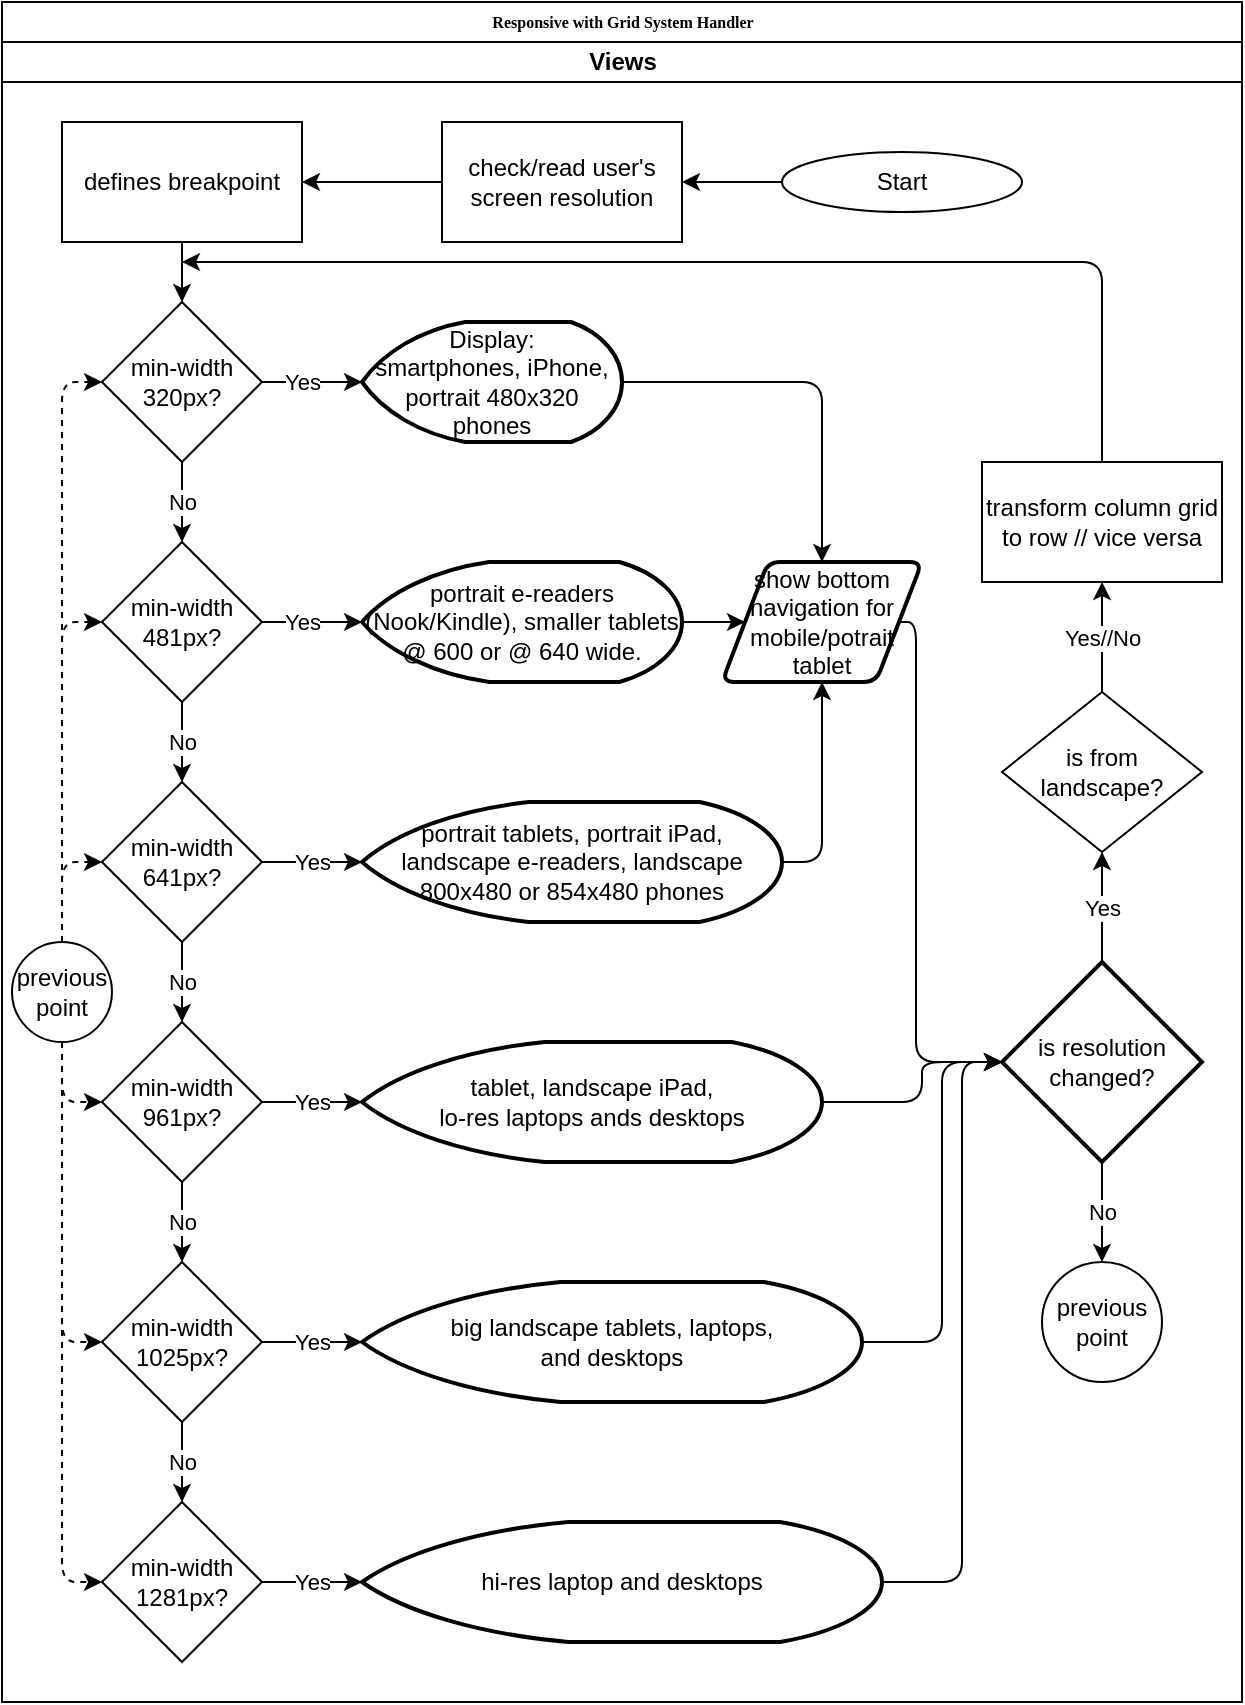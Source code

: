 <mxfile version="13.7.9" type="github">
  <diagram name="Page-1" id="74e2e168-ea6b-b213-b513-2b3c1d86103e">
    <mxGraphModel dx="1123" dy="603" grid="1" gridSize="10" guides="1" tooltips="1" connect="1" arrows="1" fold="1" page="1" pageScale="1" pageWidth="1100" pageHeight="850" background="#ffffff" math="0" shadow="0">
      <root>
        <mxCell id="0" />
        <mxCell id="1" parent="0" />
        <mxCell id="77e6c97f196da883-1" value="Responsive with Grid System Handler" style="swimlane;html=1;childLayout=stackLayout;startSize=20;rounded=0;shadow=0;labelBackgroundColor=none;strokeWidth=1;fontFamily=Verdana;fontSize=8;align=center;" parent="1" vertex="1">
          <mxGeometry x="70" y="40" width="620" height="850" as="geometry" />
        </mxCell>
        <mxCell id="77e6c97f196da883-2" value="Views" style="swimlane;html=1;startSize=20;" parent="77e6c97f196da883-1" vertex="1">
          <mxGeometry y="20" width="620" height="830" as="geometry" />
        </mxCell>
        <mxCell id="3Anv8mbUf183bVFwrVZ4-33" value="Yes" style="edgeStyle=orthogonalEdgeStyle;rounded=1;orthogonalLoop=1;jettySize=auto;html=1;entryX=0;entryY=0.5;entryDx=0;entryDy=0;entryPerimeter=0;" edge="1" parent="77e6c97f196da883-2" source="3Anv8mbUf183bVFwrVZ4-17" target="3Anv8mbUf183bVFwrVZ4-31">
          <mxGeometry relative="1" as="geometry" />
        </mxCell>
        <mxCell id="3Anv8mbUf183bVFwrVZ4-20" value="No" style="edgeStyle=orthogonalEdgeStyle;rounded=0;orthogonalLoop=1;jettySize=auto;html=1;entryX=0.5;entryY=0;entryDx=0;entryDy=0;" edge="1" parent="77e6c97f196da883-2" source="3Anv8mbUf183bVFwrVZ4-17" target="3Anv8mbUf183bVFwrVZ4-18">
          <mxGeometry relative="1" as="geometry" />
        </mxCell>
        <mxCell id="3Anv8mbUf183bVFwrVZ4-12" value="No" style="edgeStyle=orthogonalEdgeStyle;rounded=0;orthogonalLoop=1;jettySize=auto;html=1;" edge="1" parent="77e6c97f196da883-2" source="3Anv8mbUf183bVFwrVZ4-9" target="3Anv8mbUf183bVFwrVZ4-11">
          <mxGeometry relative="1" as="geometry" />
        </mxCell>
        <mxCell id="3Anv8mbUf183bVFwrVZ4-14" value="No" style="edgeStyle=orthogonalEdgeStyle;rounded=0;orthogonalLoop=1;jettySize=auto;html=1;" edge="1" parent="77e6c97f196da883-2" source="3Anv8mbUf183bVFwrVZ4-11" target="3Anv8mbUf183bVFwrVZ4-13">
          <mxGeometry relative="1" as="geometry" />
        </mxCell>
        <mxCell id="3Anv8mbUf183bVFwrVZ4-16" value="No" style="edgeStyle=orthogonalEdgeStyle;rounded=0;orthogonalLoop=1;jettySize=auto;html=1;" edge="1" parent="77e6c97f196da883-2" source="3Anv8mbUf183bVFwrVZ4-13" target="3Anv8mbUf183bVFwrVZ4-15">
          <mxGeometry relative="1" as="geometry" />
        </mxCell>
        <mxCell id="3Anv8mbUf183bVFwrVZ4-19" value="No" style="edgeStyle=orthogonalEdgeStyle;rounded=0;orthogonalLoop=1;jettySize=auto;html=1;entryX=0.5;entryY=0;entryDx=0;entryDy=0;" edge="1" parent="77e6c97f196da883-2" source="3Anv8mbUf183bVFwrVZ4-15" target="3Anv8mbUf183bVFwrVZ4-17">
          <mxGeometry relative="1" as="geometry" />
        </mxCell>
        <mxCell id="3Anv8mbUf183bVFwrVZ4-22" value="Yes" style="edgeStyle=orthogonalEdgeStyle;rounded=1;orthogonalLoop=1;jettySize=auto;html=1;entryX=0;entryY=0.5;entryDx=0;entryDy=0;entryPerimeter=0;" edge="1" parent="77e6c97f196da883-2" source="3Anv8mbUf183bVFwrVZ4-9" target="3Anv8mbUf183bVFwrVZ4-21">
          <mxGeometry x="-0.2" relative="1" as="geometry">
            <mxPoint as="offset" />
          </mxGeometry>
        </mxCell>
        <mxCell id="3Anv8mbUf183bVFwrVZ4-36" value="Yes" style="edgeStyle=orthogonalEdgeStyle;rounded=1;orthogonalLoop=1;jettySize=auto;html=1;entryX=0;entryY=0.5;entryDx=0;entryDy=0;entryPerimeter=0;" edge="1" parent="77e6c97f196da883-2" source="3Anv8mbUf183bVFwrVZ4-18" target="3Anv8mbUf183bVFwrVZ4-34">
          <mxGeometry relative="1" as="geometry" />
        </mxCell>
        <mxCell id="3Anv8mbUf183bVFwrVZ4-23" value="Yes" style="edgeStyle=orthogonalEdgeStyle;rounded=1;orthogonalLoop=1;jettySize=auto;html=1;entryX=0;entryY=0.5;entryDx=0;entryDy=0;entryPerimeter=0;exitX=1;exitY=0.5;exitDx=0;exitDy=0;" edge="1" parent="77e6c97f196da883-2" target="3Anv8mbUf183bVFwrVZ4-24" source="3Anv8mbUf183bVFwrVZ4-11">
          <mxGeometry x="-0.2" relative="1" as="geometry">
            <mxPoint x="130" y="290.0" as="sourcePoint" />
            <mxPoint as="offset" />
          </mxGeometry>
        </mxCell>
        <mxCell id="3Anv8mbUf183bVFwrVZ4-27" value="Yes" style="edgeStyle=orthogonalEdgeStyle;rounded=1;orthogonalLoop=1;jettySize=auto;html=1;entryX=0;entryY=0.5;entryDx=0;entryDy=0;entryPerimeter=0;" edge="1" parent="77e6c97f196da883-2" source="3Anv8mbUf183bVFwrVZ4-13" target="3Anv8mbUf183bVFwrVZ4-25">
          <mxGeometry relative="1" as="geometry" />
        </mxCell>
        <mxCell id="3Anv8mbUf183bVFwrVZ4-30" value="Yes" style="edgeStyle=orthogonalEdgeStyle;rounded=1;orthogonalLoop=1;jettySize=auto;html=1;entryX=0;entryY=0.5;entryDx=0;entryDy=0;entryPerimeter=0;" edge="1" parent="77e6c97f196da883-2" source="3Anv8mbUf183bVFwrVZ4-15" target="3Anv8mbUf183bVFwrVZ4-28">
          <mxGeometry relative="1" as="geometry" />
        </mxCell>
        <mxCell id="3Anv8mbUf183bVFwrVZ4-43" style="edgeStyle=orthogonalEdgeStyle;rounded=1;orthogonalLoop=1;jettySize=auto;html=1;entryX=0;entryY=0.5;entryDx=0;entryDy=0;entryPerimeter=0;" edge="1" parent="77e6c97f196da883-2" source="3Anv8mbUf183bVFwrVZ4-34" target="3Anv8mbUf183bVFwrVZ4-37">
          <mxGeometry relative="1" as="geometry">
            <Array as="points">
              <mxPoint x="480" y="770" />
              <mxPoint x="480" y="510" />
            </Array>
          </mxGeometry>
        </mxCell>
        <mxCell id="3Anv8mbUf183bVFwrVZ4-50" style="edgeStyle=orthogonalEdgeStyle;rounded=1;orthogonalLoop=1;jettySize=auto;html=1;entryX=0;entryY=0.5;entryDx=0;entryDy=0;dashed=1;" edge="1" parent="77e6c97f196da883-2" source="3Anv8mbUf183bVFwrVZ4-49" target="3Anv8mbUf183bVFwrVZ4-9">
          <mxGeometry relative="1" as="geometry" />
        </mxCell>
        <mxCell id="3Anv8mbUf183bVFwrVZ4-51" style="edgeStyle=orthogonalEdgeStyle;rounded=1;orthogonalLoop=1;jettySize=auto;html=1;entryX=0;entryY=0.5;entryDx=0;entryDy=0;dashed=1;" edge="1" parent="77e6c97f196da883-2" source="3Anv8mbUf183bVFwrVZ4-49" target="3Anv8mbUf183bVFwrVZ4-11">
          <mxGeometry relative="1" as="geometry" />
        </mxCell>
        <mxCell id="3Anv8mbUf183bVFwrVZ4-52" style="edgeStyle=orthogonalEdgeStyle;rounded=1;orthogonalLoop=1;jettySize=auto;html=1;entryX=0;entryY=0.5;entryDx=0;entryDy=0;dashed=1;" edge="1" parent="77e6c97f196da883-2" source="3Anv8mbUf183bVFwrVZ4-49" target="3Anv8mbUf183bVFwrVZ4-13">
          <mxGeometry relative="1" as="geometry" />
        </mxCell>
        <mxCell id="3Anv8mbUf183bVFwrVZ4-53" style="edgeStyle=orthogonalEdgeStyle;rounded=1;orthogonalLoop=1;jettySize=auto;html=1;entryX=0.5;entryY=1;entryDx=0;entryDy=0;dashed=1;" edge="1" parent="77e6c97f196da883-2" source="3Anv8mbUf183bVFwrVZ4-49" target="3Anv8mbUf183bVFwrVZ4-15">
          <mxGeometry relative="1" as="geometry" />
        </mxCell>
        <mxCell id="3Anv8mbUf183bVFwrVZ4-54" style="edgeStyle=orthogonalEdgeStyle;rounded=1;orthogonalLoop=1;jettySize=auto;html=1;entryX=0;entryY=0.5;entryDx=0;entryDy=0;dashed=1;" edge="1" parent="77e6c97f196da883-2" source="3Anv8mbUf183bVFwrVZ4-49" target="3Anv8mbUf183bVFwrVZ4-17">
          <mxGeometry relative="1" as="geometry" />
        </mxCell>
        <mxCell id="3Anv8mbUf183bVFwrVZ4-55" style="edgeStyle=orthogonalEdgeStyle;rounded=1;orthogonalLoop=1;jettySize=auto;html=1;entryX=0;entryY=0.5;entryDx=0;entryDy=0;dashed=1;" edge="1" parent="77e6c97f196da883-2" source="3Anv8mbUf183bVFwrVZ4-49" target="3Anv8mbUf183bVFwrVZ4-18">
          <mxGeometry relative="1" as="geometry" />
        </mxCell>
        <mxCell id="3Anv8mbUf183bVFwrVZ4-49" value="previous point" style="ellipse;whiteSpace=wrap;html=1;aspect=fixed;" vertex="1" parent="77e6c97f196da883-2">
          <mxGeometry x="5" y="450" width="50" height="50" as="geometry" />
        </mxCell>
        <mxCell id="3Anv8mbUf183bVFwrVZ4-34" value="hi-res laptop and desktops" style="strokeWidth=2;html=1;shape=mxgraph.flowchart.display;whiteSpace=wrap;" vertex="1" parent="77e6c97f196da883-2">
          <mxGeometry x="180" y="740" width="260" height="60" as="geometry" />
        </mxCell>
        <mxCell id="3Anv8mbUf183bVFwrVZ4-42" style="edgeStyle=orthogonalEdgeStyle;rounded=1;orthogonalLoop=1;jettySize=auto;html=1;entryX=0;entryY=0.5;entryDx=0;entryDy=0;entryPerimeter=0;" edge="1" parent="77e6c97f196da883-2" source="3Anv8mbUf183bVFwrVZ4-31" target="3Anv8mbUf183bVFwrVZ4-37">
          <mxGeometry relative="1" as="geometry">
            <Array as="points">
              <mxPoint x="470" y="650" />
              <mxPoint x="470" y="510" />
            </Array>
          </mxGeometry>
        </mxCell>
        <mxCell id="3Anv8mbUf183bVFwrVZ4-31" value="big landscape tablets, laptops, &lt;br&gt;and desktops" style="strokeWidth=2;html=1;shape=mxgraph.flowchart.display;whiteSpace=wrap;" vertex="1" parent="77e6c97f196da883-2">
          <mxGeometry x="180" y="620" width="250" height="60" as="geometry" />
        </mxCell>
        <mxCell id="3Anv8mbUf183bVFwrVZ4-40" style="edgeStyle=orthogonalEdgeStyle;rounded=1;orthogonalLoop=1;jettySize=auto;html=1;entryX=0.5;entryY=1;entryDx=0;entryDy=0;" edge="1" parent="77e6c97f196da883-2" source="3Anv8mbUf183bVFwrVZ4-25" target="3Anv8mbUf183bVFwrVZ4-45">
          <mxGeometry relative="1" as="geometry">
            <Array as="points">
              <mxPoint x="410" y="410" />
            </Array>
          </mxGeometry>
        </mxCell>
        <mxCell id="3Anv8mbUf183bVFwrVZ4-25" value="portrait tablets, portrait iPad, landscape e-readers, landscape 800x480 or 854x480 phones" style="strokeWidth=2;html=1;shape=mxgraph.flowchart.display;whiteSpace=wrap;" vertex="1" parent="77e6c97f196da883-2">
          <mxGeometry x="180" y="380" width="210" height="60" as="geometry" />
        </mxCell>
        <mxCell id="3Anv8mbUf183bVFwrVZ4-41" style="edgeStyle=orthogonalEdgeStyle;rounded=1;orthogonalLoop=1;jettySize=auto;html=1;entryX=0;entryY=0.5;entryDx=0;entryDy=0;exitX=1;exitY=0.5;exitDx=0;exitDy=0;exitPerimeter=0;entryPerimeter=0;" edge="1" parent="77e6c97f196da883-2" source="3Anv8mbUf183bVFwrVZ4-28" target="3Anv8mbUf183bVFwrVZ4-37">
          <mxGeometry relative="1" as="geometry">
            <Array as="points">
              <mxPoint x="460" y="530" />
              <mxPoint x="460" y="510" />
            </Array>
          </mxGeometry>
        </mxCell>
        <mxCell id="3Anv8mbUf183bVFwrVZ4-28" value="tablet, landscape iPad, &lt;br&gt;lo-res laptops ands desktops" style="strokeWidth=2;html=1;shape=mxgraph.flowchart.display;whiteSpace=wrap;" vertex="1" parent="77e6c97f196da883-2">
          <mxGeometry x="180" y="500" width="230" height="60" as="geometry" />
        </mxCell>
        <mxCell id="3Anv8mbUf183bVFwrVZ4-39" style="edgeStyle=orthogonalEdgeStyle;rounded=1;orthogonalLoop=1;jettySize=auto;html=1;entryX=0;entryY=0.5;entryDx=0;entryDy=0;entryPerimeter=0;exitX=1;exitY=0.5;exitDx=0;exitDy=0;" edge="1" parent="77e6c97f196da883-2" source="3Anv8mbUf183bVFwrVZ4-45" target="3Anv8mbUf183bVFwrVZ4-37">
          <mxGeometry relative="1" as="geometry">
            <Array as="points">
              <mxPoint x="457" y="290" />
              <mxPoint x="457" y="510" />
            </Array>
          </mxGeometry>
        </mxCell>
        <mxCell id="3Anv8mbUf183bVFwrVZ4-24" value="portrait e-readers (Nook/Kindle), smaller tablets @ 600 or @ 640 wide." style="strokeWidth=2;html=1;shape=mxgraph.flowchart.display;whiteSpace=wrap;" vertex="1" parent="77e6c97f196da883-2">
          <mxGeometry x="180" y="260" width="160" height="60" as="geometry" />
        </mxCell>
        <mxCell id="3Anv8mbUf183bVFwrVZ4-38" style="edgeStyle=orthogonalEdgeStyle;rounded=1;orthogonalLoop=1;jettySize=auto;html=1;entryX=0.5;entryY=0;entryDx=0;entryDy=0;" edge="1" parent="77e6c97f196da883-2" source="3Anv8mbUf183bVFwrVZ4-21" target="3Anv8mbUf183bVFwrVZ4-45">
          <mxGeometry relative="1" as="geometry">
            <Array as="points">
              <mxPoint x="410" y="170" />
            </Array>
          </mxGeometry>
        </mxCell>
        <mxCell id="3Anv8mbUf183bVFwrVZ4-21" value="Display:&lt;br&gt;smartphones, iPhone, portrait 480x320 phones" style="strokeWidth=2;html=1;shape=mxgraph.flowchart.display;whiteSpace=wrap;" vertex="1" parent="77e6c97f196da883-2">
          <mxGeometry x="180" y="140" width="130" height="60" as="geometry" />
        </mxCell>
        <mxCell id="3Anv8mbUf183bVFwrVZ4-18" value="&lt;span&gt;min-width 1281px?&lt;/span&gt;" style="rhombus;whiteSpace=wrap;html=1;" vertex="1" parent="77e6c97f196da883-2">
          <mxGeometry x="50" y="730" width="80" height="80" as="geometry" />
        </mxCell>
        <mxCell id="3Anv8mbUf183bVFwrVZ4-9" value="min-width 320px?" style="rhombus;whiteSpace=wrap;html=1;" vertex="1" parent="77e6c97f196da883-2">
          <mxGeometry x="50" y="130" width="80" height="80" as="geometry" />
        </mxCell>
        <mxCell id="3Anv8mbUf183bVFwrVZ4-11" value="&lt;span&gt;min-width 481px?&lt;/span&gt;" style="rhombus;whiteSpace=wrap;html=1;" vertex="1" parent="77e6c97f196da883-2">
          <mxGeometry x="50" y="250" width="80" height="80" as="geometry" />
        </mxCell>
        <mxCell id="3Anv8mbUf183bVFwrVZ4-13" value="&lt;span&gt;min-width 641px?&lt;/span&gt;" style="rhombus;whiteSpace=wrap;html=1;" vertex="1" parent="77e6c97f196da883-2">
          <mxGeometry x="50" y="370" width="80" height="80" as="geometry" />
        </mxCell>
        <mxCell id="3Anv8mbUf183bVFwrVZ4-15" value="&lt;span&gt;min-width 961px?&lt;/span&gt;" style="rhombus;whiteSpace=wrap;html=1;direction=south;" vertex="1" parent="77e6c97f196da883-2">
          <mxGeometry x="50" y="490" width="80" height="80" as="geometry" />
        </mxCell>
        <mxCell id="3Anv8mbUf183bVFwrVZ4-17" value="&lt;span&gt;min-width 1025px?&lt;/span&gt;" style="rhombus;whiteSpace=wrap;html=1;" vertex="1" parent="77e6c97f196da883-2">
          <mxGeometry x="50" y="610" width="80" height="80" as="geometry" />
        </mxCell>
        <mxCell id="3Anv8mbUf183bVFwrVZ4-3" value="" style="edgeStyle=orthogonalEdgeStyle;rounded=1;orthogonalLoop=1;jettySize=auto;html=1;" edge="1" parent="77e6c97f196da883-2" source="3Anv8mbUf183bVFwrVZ4-1" target="3Anv8mbUf183bVFwrVZ4-2">
          <mxGeometry relative="1" as="geometry" />
        </mxCell>
        <mxCell id="3Anv8mbUf183bVFwrVZ4-5" value="" style="edgeStyle=orthogonalEdgeStyle;rounded=1;orthogonalLoop=1;jettySize=auto;html=1;" edge="1" parent="77e6c97f196da883-2" source="3Anv8mbUf183bVFwrVZ4-2" target="3Anv8mbUf183bVFwrVZ4-4">
          <mxGeometry relative="1" as="geometry" />
        </mxCell>
        <mxCell id="3Anv8mbUf183bVFwrVZ4-10" value="" style="edgeStyle=orthogonalEdgeStyle;rounded=0;orthogonalLoop=1;jettySize=auto;html=1;" edge="1" parent="77e6c97f196da883-2" source="3Anv8mbUf183bVFwrVZ4-4" target="3Anv8mbUf183bVFwrVZ4-9">
          <mxGeometry relative="1" as="geometry" />
        </mxCell>
        <mxCell id="3Anv8mbUf183bVFwrVZ4-4" value="defines breakpoint" style="whiteSpace=wrap;html=1;" vertex="1" parent="77e6c97f196da883-2">
          <mxGeometry x="30" y="40" width="120" height="60" as="geometry" />
        </mxCell>
        <mxCell id="3Anv8mbUf183bVFwrVZ4-2" value="check/read user&#39;s screen resolution" style="whiteSpace=wrap;html=1;" vertex="1" parent="77e6c97f196da883-2">
          <mxGeometry x="220" y="40" width="120" height="60" as="geometry" />
        </mxCell>
        <mxCell id="3Anv8mbUf183bVFwrVZ4-1" value="Start" style="ellipse;whiteSpace=wrap;html=1;" vertex="1" parent="77e6c97f196da883-2">
          <mxGeometry x="390" y="55" width="120" height="30" as="geometry" />
        </mxCell>
        <mxCell id="3Anv8mbUf183bVFwrVZ4-48" value="No" style="edgeStyle=orthogonalEdgeStyle;rounded=1;orthogonalLoop=1;jettySize=auto;html=1;entryX=0.5;entryY=0;entryDx=0;entryDy=0;" edge="1" parent="77e6c97f196da883-2" source="3Anv8mbUf183bVFwrVZ4-37" target="3Anv8mbUf183bVFwrVZ4-47">
          <mxGeometry relative="1" as="geometry" />
        </mxCell>
        <mxCell id="3Anv8mbUf183bVFwrVZ4-56" value="is from landscape?" style="rhombus;whiteSpace=wrap;html=1;" vertex="1" parent="77e6c97f196da883-2">
          <mxGeometry x="500" y="325" width="100" height="80" as="geometry" />
        </mxCell>
        <mxCell id="3Anv8mbUf183bVFwrVZ4-47" value="previous point" style="ellipse;whiteSpace=wrap;html=1;aspect=fixed;" vertex="1" parent="77e6c97f196da883-2">
          <mxGeometry x="520" y="610" width="60" height="60" as="geometry" />
        </mxCell>
        <mxCell id="3Anv8mbUf183bVFwrVZ4-57" value="Yes" style="edgeStyle=orthogonalEdgeStyle;rounded=1;orthogonalLoop=1;jettySize=auto;html=1;entryX=0.5;entryY=1;entryDx=0;entryDy=0;" edge="1" parent="77e6c97f196da883-2" source="3Anv8mbUf183bVFwrVZ4-37" target="3Anv8mbUf183bVFwrVZ4-56">
          <mxGeometry relative="1" as="geometry" />
        </mxCell>
        <mxCell id="3Anv8mbUf183bVFwrVZ4-37" value="is resolution changed?" style="strokeWidth=2;html=1;shape=mxgraph.flowchart.decision;whiteSpace=wrap;" vertex="1" parent="77e6c97f196da883-2">
          <mxGeometry x="500" y="460" width="100" height="100" as="geometry" />
        </mxCell>
        <mxCell id="3Anv8mbUf183bVFwrVZ4-45" value="show bottom navigation for&lt;br&gt;mobile/potrait &lt;br&gt;tablet " style="shape=parallelogram;html=1;strokeWidth=2;perimeter=parallelogramPerimeter;whiteSpace=wrap;rounded=1;arcSize=12;size=0.23;" vertex="1" parent="77e6c97f196da883-2">
          <mxGeometry x="360" y="260" width="100" height="60" as="geometry" />
        </mxCell>
        <mxCell id="3Anv8mbUf183bVFwrVZ4-46" style="edgeStyle=orthogonalEdgeStyle;rounded=1;orthogonalLoop=1;jettySize=auto;html=1;entryX=0;entryY=0.5;entryDx=0;entryDy=0;" edge="1" parent="77e6c97f196da883-2" source="3Anv8mbUf183bVFwrVZ4-24" target="3Anv8mbUf183bVFwrVZ4-45">
          <mxGeometry relative="1" as="geometry">
            <mxPoint x="410" y="350.0" as="sourcePoint" />
            <mxPoint x="570" y="390.0" as="targetPoint" />
            <Array as="points" />
          </mxGeometry>
        </mxCell>
        <mxCell id="3Anv8mbUf183bVFwrVZ4-59" value="Yes//No" style="edgeStyle=orthogonalEdgeStyle;rounded=1;orthogonalLoop=1;jettySize=auto;html=1;" edge="1" parent="77e6c97f196da883-2" source="3Anv8mbUf183bVFwrVZ4-56" target="3Anv8mbUf183bVFwrVZ4-58">
          <mxGeometry relative="1" as="geometry" />
        </mxCell>
        <mxCell id="3Anv8mbUf183bVFwrVZ4-60" style="edgeStyle=orthogonalEdgeStyle;rounded=1;orthogonalLoop=1;jettySize=auto;html=1;" edge="1" parent="77e6c97f196da883-2" source="3Anv8mbUf183bVFwrVZ4-58">
          <mxGeometry relative="1" as="geometry">
            <mxPoint x="90" y="110" as="targetPoint" />
            <Array as="points">
              <mxPoint x="550" y="110" />
              <mxPoint x="90" y="110" />
            </Array>
          </mxGeometry>
        </mxCell>
        <mxCell id="3Anv8mbUf183bVFwrVZ4-58" value="transform column grid to row // vice versa" style="whiteSpace=wrap;html=1;" vertex="1" parent="77e6c97f196da883-2">
          <mxGeometry x="490" y="210" width="120" height="60" as="geometry" />
        </mxCell>
      </root>
    </mxGraphModel>
  </diagram>
</mxfile>
